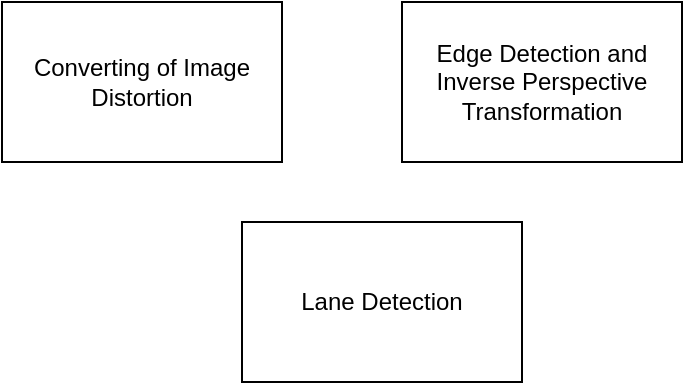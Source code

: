 <mxfile version="14.7.6" type="github">
  <diagram id="K7vxBfUOR3E32aqaXmol" name="Page-1">
    <mxGraphModel dx="438" dy="761" grid="1" gridSize="10" guides="1" tooltips="1" connect="1" arrows="1" fold="1" page="1" pageScale="1" pageWidth="827" pageHeight="1169" math="0" shadow="0">
      <root>
        <mxCell id="0" />
        <mxCell id="1" parent="0" />
        <mxCell id="P-RF1JXskMPbk-WiRWE9-1" value="Converting of Image Distortion" style="rounded=0;whiteSpace=wrap;html=1;" vertex="1" parent="1">
          <mxGeometry x="40" y="200" width="140" height="80" as="geometry" />
        </mxCell>
        <mxCell id="P-RF1JXskMPbk-WiRWE9-2" value="Edge Detection and Inverse Perspective Transformation" style="rounded=0;whiteSpace=wrap;html=1;" vertex="1" parent="1">
          <mxGeometry x="240" y="200" width="140" height="80" as="geometry" />
        </mxCell>
        <mxCell id="P-RF1JXskMPbk-WiRWE9-3" value="Lane Detection" style="rounded=0;whiteSpace=wrap;html=1;" vertex="1" parent="1">
          <mxGeometry x="160" y="310" width="140" height="80" as="geometry" />
        </mxCell>
      </root>
    </mxGraphModel>
  </diagram>
</mxfile>
